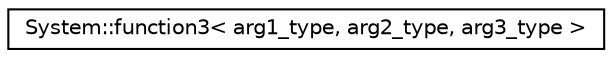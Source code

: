 digraph G
{
  edge [fontname="Helvetica",fontsize="10",labelfontname="Helvetica",labelfontsize="10"];
  node [fontname="Helvetica",fontsize="10",shape=record];
  rankdir="LR";
  Node1 [label="System::function3\< arg1_type, arg2_type, arg3_type \>",height=0.2,width=0.4,color="black", fillcolor="white", style="filled",URL="$class_system_1_1function3.html"];
}

